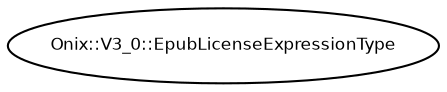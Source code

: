 digraph G {
  fontname = "Bitstream Vera Sans"
  fontsize = 8

  node [
    fontname = "Bitstream Vera Sans"
    fontsize = 8
    shape = "record"
  ]

  edge [
    fontname = "Bitstream Vera Sans"
    fontsize = 8
  ]

  EpubLicenseExpressionType [
    label = "Onix::V3_0::EpubLicenseExpressionType", shape = oval
  ]




}
